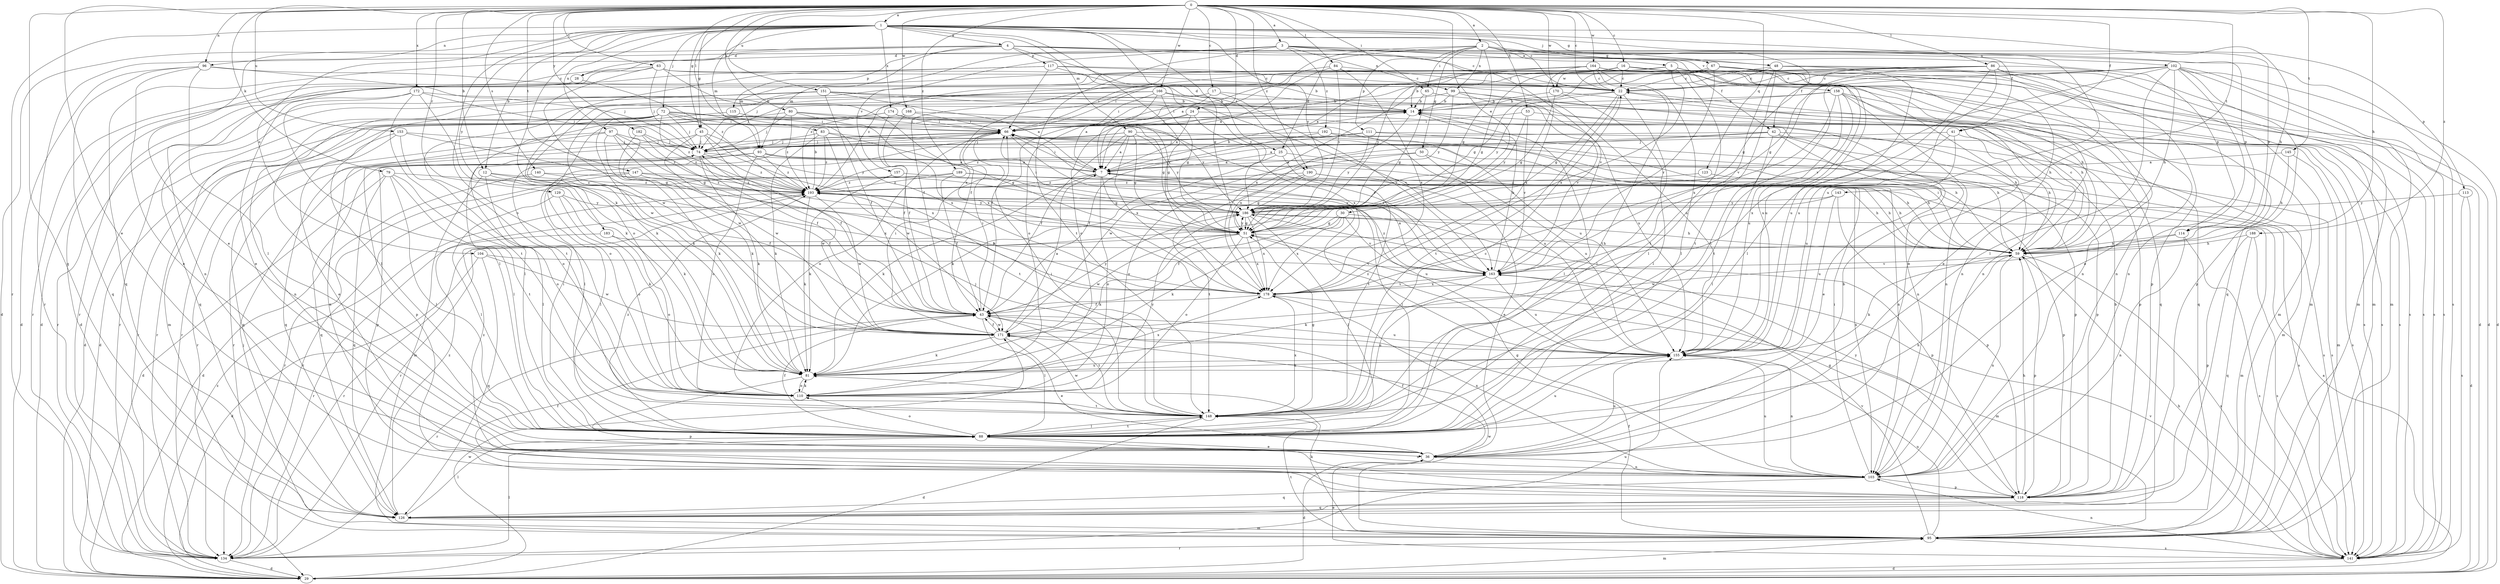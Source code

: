 strict digraph  {
0;
1;
2;
3;
4;
5;
7;
12;
14;
16;
17;
22;
24;
25;
28;
29;
30;
36;
41;
42;
43;
45;
48;
50;
51;
53;
59;
63;
65;
66;
67;
72;
74;
79;
80;
81;
83;
84;
86;
88;
90;
93;
95;
96;
97;
99;
102;
103;
104;
110;
111;
113;
114;
115;
117;
118;
123;
126;
129;
134;
140;
141;
143;
145;
147;
148;
151;
153;
155;
157;
158;
163;
164;
166;
168;
170;
171;
172;
174;
178;
182;
183;
186;
188;
189;
190;
192;
193;
0 -> 1  [label=a];
0 -> 2  [label=a];
0 -> 3  [label=a];
0 -> 12  [label=b];
0 -> 16  [label=c];
0 -> 17  [label=c];
0 -> 22  [label=c];
0 -> 24  [label=d];
0 -> 30  [label=e];
0 -> 36  [label=e];
0 -> 41  [label=f];
0 -> 45  [label=g];
0 -> 53  [label=h];
0 -> 59  [label=h];
0 -> 63  [label=i];
0 -> 65  [label=i];
0 -> 79  [label=k];
0 -> 80  [label=k];
0 -> 83  [label=l];
0 -> 84  [label=l];
0 -> 86  [label=l];
0 -> 96  [label=n];
0 -> 123  [label=q];
0 -> 126  [label=q];
0 -> 129  [label=r];
0 -> 140  [label=s];
0 -> 143  [label=t];
0 -> 145  [label=t];
0 -> 147  [label=t];
0 -> 151  [label=u];
0 -> 153  [label=u];
0 -> 164  [label=w];
0 -> 166  [label=w];
0 -> 168  [label=w];
0 -> 170  [label=w];
0 -> 172  [label=x];
0 -> 182  [label=y];
0 -> 188  [label=z];
0 -> 189  [label=z];
0 -> 190  [label=z];
1 -> 4  [label=a];
1 -> 12  [label=b];
1 -> 22  [label=c];
1 -> 25  [label=d];
1 -> 36  [label=e];
1 -> 41  [label=f];
1 -> 45  [label=g];
1 -> 48  [label=g];
1 -> 59  [label=h];
1 -> 67  [label=j];
1 -> 72  [label=j];
1 -> 81  [label=k];
1 -> 90  [label=m];
1 -> 93  [label=m];
1 -> 96  [label=n];
1 -> 97  [label=n];
1 -> 104  [label=o];
1 -> 110  [label=o];
1 -> 134  [label=r];
1 -> 155  [label=u];
1 -> 174  [label=x];
1 -> 178  [label=x];
1 -> 183  [label=y];
1 -> 186  [label=y];
1 -> 190  [label=z];
2 -> 5  [label=a];
2 -> 7  [label=a];
2 -> 25  [label=d];
2 -> 42  [label=f];
2 -> 48  [label=g];
2 -> 50  [label=g];
2 -> 51  [label=g];
2 -> 65  [label=i];
2 -> 99  [label=n];
2 -> 111  [label=p];
2 -> 113  [label=p];
2 -> 114  [label=p];
3 -> 28  [label=d];
3 -> 93  [label=m];
3 -> 99  [label=n];
3 -> 102  [label=n];
3 -> 114  [label=p];
3 -> 134  [label=r];
3 -> 148  [label=t];
3 -> 157  [label=v];
3 -> 158  [label=v];
3 -> 163  [label=v];
3 -> 192  [label=z];
4 -> 22  [label=c];
4 -> 28  [label=d];
4 -> 29  [label=d];
4 -> 42  [label=f];
4 -> 51  [label=g];
4 -> 93  [label=m];
4 -> 114  [label=p];
4 -> 115  [label=p];
4 -> 117  [label=p];
4 -> 126  [label=q];
4 -> 141  [label=s];
5 -> 29  [label=d];
5 -> 66  [label=i];
5 -> 95  [label=m];
5 -> 103  [label=n];
5 -> 110  [label=o];
5 -> 148  [label=t];
5 -> 155  [label=u];
5 -> 170  [label=w];
5 -> 178  [label=x];
5 -> 193  [label=z];
7 -> 14  [label=b];
7 -> 51  [label=g];
7 -> 59  [label=h];
7 -> 66  [label=i];
7 -> 81  [label=k];
7 -> 110  [label=o];
7 -> 193  [label=z];
12 -> 81  [label=k];
12 -> 88  [label=l];
12 -> 95  [label=m];
12 -> 178  [label=x];
12 -> 193  [label=z];
14 -> 66  [label=i];
14 -> 88  [label=l];
14 -> 178  [label=x];
16 -> 14  [label=b];
16 -> 22  [label=c];
16 -> 36  [label=e];
16 -> 51  [label=g];
16 -> 74  [label=j];
16 -> 103  [label=n];
16 -> 126  [label=q];
17 -> 14  [label=b];
17 -> 43  [label=f];
17 -> 163  [label=v];
17 -> 171  [label=w];
22 -> 14  [label=b];
22 -> 51  [label=g];
22 -> 88  [label=l];
22 -> 95  [label=m];
22 -> 148  [label=t];
22 -> 186  [label=y];
24 -> 7  [label=a];
24 -> 66  [label=i];
24 -> 103  [label=n];
24 -> 134  [label=r];
24 -> 178  [label=x];
25 -> 7  [label=a];
25 -> 81  [label=k];
25 -> 141  [label=s];
25 -> 148  [label=t];
28 -> 29  [label=d];
28 -> 193  [label=z];
29 -> 7  [label=a];
29 -> 95  [label=m];
29 -> 171  [label=w];
29 -> 193  [label=z];
30 -> 43  [label=f];
30 -> 51  [label=g];
30 -> 81  [label=k];
30 -> 118  [label=p];
30 -> 163  [label=v];
30 -> 178  [label=x];
36 -> 14  [label=b];
36 -> 29  [label=d];
36 -> 43  [label=f];
36 -> 103  [label=n];
36 -> 155  [label=u];
41 -> 59  [label=h];
41 -> 74  [label=j];
41 -> 155  [label=u];
41 -> 178  [label=x];
42 -> 7  [label=a];
42 -> 36  [label=e];
42 -> 74  [label=j];
42 -> 88  [label=l];
42 -> 95  [label=m];
42 -> 118  [label=p];
42 -> 171  [label=w];
43 -> 66  [label=i];
43 -> 88  [label=l];
43 -> 134  [label=r];
43 -> 148  [label=t];
43 -> 155  [label=u];
43 -> 171  [label=w];
43 -> 186  [label=y];
45 -> 43  [label=f];
45 -> 74  [label=j];
45 -> 126  [label=q];
45 -> 171  [label=w];
45 -> 178  [label=x];
45 -> 186  [label=y];
48 -> 22  [label=c];
48 -> 36  [label=e];
48 -> 88  [label=l];
48 -> 95  [label=m];
48 -> 155  [label=u];
48 -> 163  [label=v];
48 -> 178  [label=x];
50 -> 7  [label=a];
50 -> 59  [label=h];
50 -> 110  [label=o];
50 -> 155  [label=u];
51 -> 59  [label=h];
51 -> 81  [label=k];
51 -> 110  [label=o];
51 -> 134  [label=r];
51 -> 171  [label=w];
51 -> 178  [label=x];
51 -> 186  [label=y];
53 -> 66  [label=i];
53 -> 118  [label=p];
53 -> 163  [label=v];
53 -> 186  [label=y];
59 -> 22  [label=c];
59 -> 66  [label=i];
59 -> 81  [label=k];
59 -> 103  [label=n];
59 -> 118  [label=p];
59 -> 141  [label=s];
59 -> 163  [label=v];
63 -> 14  [label=b];
63 -> 22  [label=c];
63 -> 36  [label=e];
63 -> 74  [label=j];
63 -> 134  [label=r];
63 -> 171  [label=w];
63 -> 178  [label=x];
65 -> 14  [label=b];
65 -> 51  [label=g];
65 -> 59  [label=h];
66 -> 74  [label=j];
66 -> 110  [label=o];
66 -> 118  [label=p];
66 -> 134  [label=r];
66 -> 163  [label=v];
67 -> 22  [label=c];
67 -> 29  [label=d];
67 -> 36  [label=e];
67 -> 51  [label=g];
67 -> 103  [label=n];
67 -> 141  [label=s];
67 -> 155  [label=u];
67 -> 163  [label=v];
67 -> 193  [label=z];
72 -> 29  [label=d];
72 -> 59  [label=h];
72 -> 66  [label=i];
72 -> 74  [label=j];
72 -> 81  [label=k];
72 -> 95  [label=m];
72 -> 103  [label=n];
72 -> 134  [label=r];
72 -> 155  [label=u];
72 -> 163  [label=v];
72 -> 178  [label=x];
72 -> 193  [label=z];
74 -> 7  [label=a];
74 -> 81  [label=k];
74 -> 88  [label=l];
74 -> 171  [label=w];
74 -> 193  [label=z];
79 -> 29  [label=d];
79 -> 88  [label=l];
79 -> 110  [label=o];
79 -> 126  [label=q];
79 -> 148  [label=t];
79 -> 193  [label=z];
80 -> 51  [label=g];
80 -> 66  [label=i];
80 -> 74  [label=j];
80 -> 134  [label=r];
80 -> 178  [label=x];
80 -> 193  [label=z];
81 -> 110  [label=o];
81 -> 118  [label=p];
81 -> 155  [label=u];
81 -> 178  [label=x];
83 -> 51  [label=g];
83 -> 59  [label=h];
83 -> 74  [label=j];
83 -> 81  [label=k];
83 -> 171  [label=w];
83 -> 193  [label=z];
84 -> 7  [label=a];
84 -> 22  [label=c];
84 -> 59  [label=h];
84 -> 110  [label=o];
84 -> 178  [label=x];
84 -> 186  [label=y];
86 -> 7  [label=a];
86 -> 22  [label=c];
86 -> 43  [label=f];
86 -> 51  [label=g];
86 -> 88  [label=l];
86 -> 95  [label=m];
86 -> 118  [label=p];
86 -> 141  [label=s];
86 -> 148  [label=t];
86 -> 155  [label=u];
88 -> 36  [label=e];
88 -> 43  [label=f];
88 -> 59  [label=h];
88 -> 66  [label=i];
88 -> 103  [label=n];
88 -> 110  [label=o];
88 -> 148  [label=t];
88 -> 155  [label=u];
88 -> 193  [label=z];
90 -> 7  [label=a];
90 -> 43  [label=f];
90 -> 51  [label=g];
90 -> 74  [label=j];
90 -> 88  [label=l];
90 -> 103  [label=n];
90 -> 178  [label=x];
90 -> 186  [label=y];
93 -> 7  [label=a];
93 -> 59  [label=h];
93 -> 110  [label=o];
93 -> 118  [label=p];
93 -> 126  [label=q];
93 -> 141  [label=s];
93 -> 193  [label=z];
95 -> 43  [label=f];
95 -> 74  [label=j];
95 -> 81  [label=k];
95 -> 134  [label=r];
95 -> 141  [label=s];
95 -> 148  [label=t];
95 -> 155  [label=u];
95 -> 163  [label=v];
95 -> 171  [label=w];
96 -> 22  [label=c];
96 -> 29  [label=d];
96 -> 36  [label=e];
96 -> 74  [label=j];
96 -> 88  [label=l];
96 -> 126  [label=q];
97 -> 51  [label=g];
97 -> 74  [label=j];
97 -> 81  [label=k];
97 -> 103  [label=n];
97 -> 134  [label=r];
97 -> 148  [label=t];
97 -> 193  [label=z];
99 -> 14  [label=b];
99 -> 59  [label=h];
99 -> 74  [label=j];
99 -> 155  [label=u];
99 -> 163  [label=v];
99 -> 186  [label=y];
102 -> 22  [label=c];
102 -> 29  [label=d];
102 -> 51  [label=g];
102 -> 59  [label=h];
102 -> 88  [label=l];
102 -> 95  [label=m];
102 -> 103  [label=n];
102 -> 118  [label=p];
102 -> 141  [label=s];
102 -> 148  [label=t];
102 -> 163  [label=v];
103 -> 51  [label=g];
103 -> 66  [label=i];
103 -> 118  [label=p];
103 -> 126  [label=q];
103 -> 155  [label=u];
103 -> 178  [label=x];
103 -> 193  [label=z];
104 -> 29  [label=d];
104 -> 126  [label=q];
104 -> 163  [label=v];
104 -> 171  [label=w];
110 -> 81  [label=k];
110 -> 148  [label=t];
110 -> 186  [label=y];
111 -> 59  [label=h];
111 -> 74  [label=j];
111 -> 141  [label=s];
111 -> 186  [label=y];
111 -> 193  [label=z];
113 -> 29  [label=d];
113 -> 141  [label=s];
113 -> 186  [label=y];
114 -> 59  [label=h];
114 -> 103  [label=n];
114 -> 141  [label=s];
114 -> 171  [label=w];
115 -> 66  [label=i];
115 -> 88  [label=l];
117 -> 22  [label=c];
117 -> 66  [label=i];
117 -> 103  [label=n];
117 -> 110  [label=o];
117 -> 155  [label=u];
117 -> 186  [label=y];
118 -> 14  [label=b];
118 -> 43  [label=f];
118 -> 51  [label=g];
118 -> 59  [label=h];
118 -> 126  [label=q];
118 -> 186  [label=y];
123 -> 141  [label=s];
123 -> 193  [label=z];
126 -> 88  [label=l];
126 -> 95  [label=m];
126 -> 193  [label=z];
129 -> 81  [label=k];
129 -> 88  [label=l];
129 -> 110  [label=o];
129 -> 186  [label=y];
134 -> 29  [label=d];
134 -> 88  [label=l];
134 -> 155  [label=u];
140 -> 29  [label=d];
140 -> 43  [label=f];
140 -> 193  [label=z];
141 -> 29  [label=d];
141 -> 36  [label=e];
141 -> 59  [label=h];
141 -> 103  [label=n];
141 -> 163  [label=v];
143 -> 118  [label=p];
143 -> 134  [label=r];
143 -> 155  [label=u];
143 -> 186  [label=y];
145 -> 7  [label=a];
145 -> 59  [label=h];
145 -> 95  [label=m];
147 -> 43  [label=f];
147 -> 59  [label=h];
147 -> 88  [label=l];
147 -> 134  [label=r];
147 -> 193  [label=z];
148 -> 22  [label=c];
148 -> 29  [label=d];
148 -> 51  [label=g];
148 -> 66  [label=i];
148 -> 74  [label=j];
148 -> 88  [label=l];
148 -> 171  [label=w];
148 -> 178  [label=x];
151 -> 7  [label=a];
151 -> 14  [label=b];
151 -> 43  [label=f];
151 -> 88  [label=l];
151 -> 126  [label=q];
151 -> 134  [label=r];
151 -> 141  [label=s];
151 -> 148  [label=t];
151 -> 163  [label=v];
153 -> 36  [label=e];
153 -> 51  [label=g];
153 -> 74  [label=j];
153 -> 110  [label=o];
153 -> 126  [label=q];
155 -> 81  [label=k];
155 -> 103  [label=n];
155 -> 193  [label=z];
157 -> 81  [label=k];
157 -> 88  [label=l];
157 -> 193  [label=z];
158 -> 14  [label=b];
158 -> 66  [label=i];
158 -> 103  [label=n];
158 -> 126  [label=q];
158 -> 141  [label=s];
158 -> 148  [label=t];
158 -> 155  [label=u];
158 -> 178  [label=x];
163 -> 7  [label=a];
163 -> 14  [label=b];
163 -> 66  [label=i];
163 -> 81  [label=k];
163 -> 155  [label=u];
163 -> 178  [label=x];
163 -> 193  [label=z];
164 -> 22  [label=c];
164 -> 29  [label=d];
164 -> 43  [label=f];
164 -> 66  [label=i];
164 -> 88  [label=l];
164 -> 103  [label=n];
164 -> 134  [label=r];
164 -> 141  [label=s];
164 -> 148  [label=t];
164 -> 178  [label=x];
164 -> 186  [label=y];
166 -> 7  [label=a];
166 -> 14  [label=b];
166 -> 51  [label=g];
166 -> 66  [label=i];
166 -> 81  [label=k];
166 -> 88  [label=l];
166 -> 141  [label=s];
168 -> 43  [label=f];
168 -> 51  [label=g];
168 -> 66  [label=i];
168 -> 110  [label=o];
170 -> 14  [label=b];
170 -> 51  [label=g];
170 -> 88  [label=l];
170 -> 126  [label=q];
171 -> 7  [label=a];
171 -> 36  [label=e];
171 -> 43  [label=f];
171 -> 66  [label=i];
171 -> 81  [label=k];
171 -> 155  [label=u];
172 -> 14  [label=b];
172 -> 74  [label=j];
172 -> 81  [label=k];
172 -> 88  [label=l];
172 -> 134  [label=r];
172 -> 148  [label=t];
174 -> 29  [label=d];
174 -> 43  [label=f];
174 -> 66  [label=i];
174 -> 171  [label=w];
174 -> 186  [label=y];
178 -> 43  [label=f];
178 -> 95  [label=m];
178 -> 163  [label=v];
178 -> 193  [label=z];
182 -> 43  [label=f];
182 -> 74  [label=j];
182 -> 81  [label=k];
182 -> 193  [label=z];
183 -> 59  [label=h];
183 -> 110  [label=o];
183 -> 134  [label=r];
186 -> 51  [label=g];
186 -> 59  [label=h];
186 -> 66  [label=i];
186 -> 88  [label=l];
186 -> 95  [label=m];
186 -> 178  [label=x];
188 -> 59  [label=h];
188 -> 118  [label=p];
188 -> 126  [label=q];
188 -> 141  [label=s];
189 -> 43  [label=f];
189 -> 103  [label=n];
189 -> 118  [label=p];
189 -> 134  [label=r];
189 -> 193  [label=z];
190 -> 36  [label=e];
190 -> 51  [label=g];
190 -> 59  [label=h];
190 -> 148  [label=t];
190 -> 193  [label=z];
192 -> 43  [label=f];
192 -> 74  [label=j];
192 -> 118  [label=p];
192 -> 155  [label=u];
193 -> 14  [label=b];
193 -> 81  [label=k];
193 -> 155  [label=u];
193 -> 171  [label=w];
193 -> 186  [label=y];
}
